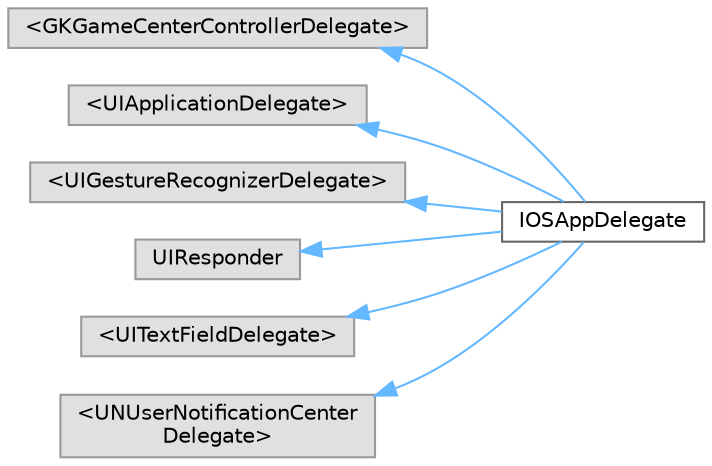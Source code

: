 digraph "Graphical Class Hierarchy"
{
 // INTERACTIVE_SVG=YES
 // LATEX_PDF_SIZE
  bgcolor="transparent";
  edge [fontname=Helvetica,fontsize=10,labelfontname=Helvetica,labelfontsize=10];
  node [fontname=Helvetica,fontsize=10,shape=box,height=0.2,width=0.4];
  rankdir="LR";
  Node0 [id="Node000000",label="\<GKGameCenterControllerDelegate\>",height=0.2,width=0.4,color="grey60", fillcolor="#E0E0E0", style="filled",tooltip=" "];
  Node0 -> Node1 [id="edge1_Node000000_Node000001",dir="back",color="steelblue1",style="solid",tooltip=" "];
  Node1 [id="Node000001",label="IOSAppDelegate",height=0.2,width=0.4,color="grey40", fillcolor="white", style="filled",URL="$d6/d94/interfaceIOSAppDelegate.html",tooltip=" "];
  Node2 [id="Node000002",label="\<UIApplicationDelegate\>",height=0.2,width=0.4,color="grey60", fillcolor="#E0E0E0", style="filled",tooltip=" "];
  Node2 -> Node1 [id="edge2_Node000002_Node000001",dir="back",color="steelblue1",style="solid",tooltip=" "];
  Node3 [id="Node000003",label="\<UIGestureRecognizerDelegate\>",height=0.2,width=0.4,color="grey60", fillcolor="#E0E0E0", style="filled",tooltip=" "];
  Node3 -> Node1 [id="edge3_Node000003_Node000001",dir="back",color="steelblue1",style="solid",tooltip=" "];
  Node4 [id="Node000004",label="UIResponder",height=0.2,width=0.4,color="grey60", fillcolor="#E0E0E0", style="filled",tooltip=" "];
  Node4 -> Node1 [id="edge4_Node000004_Node000001",dir="back",color="steelblue1",style="solid",tooltip=" "];
  Node5 [id="Node000005",label="\<UITextFieldDelegate\>",height=0.2,width=0.4,color="grey60", fillcolor="#E0E0E0", style="filled",tooltip=" "];
  Node5 -> Node1 [id="edge5_Node000005_Node000001",dir="back",color="steelblue1",style="solid",tooltip=" "];
  Node6 [id="Node000006",label="\<UNUserNotificationCenter\lDelegate\>",height=0.2,width=0.4,color="grey60", fillcolor="#E0E0E0", style="filled",tooltip=" "];
  Node6 -> Node1 [id="edge6_Node000006_Node000001",dir="back",color="steelblue1",style="solid",tooltip=" "];
}
